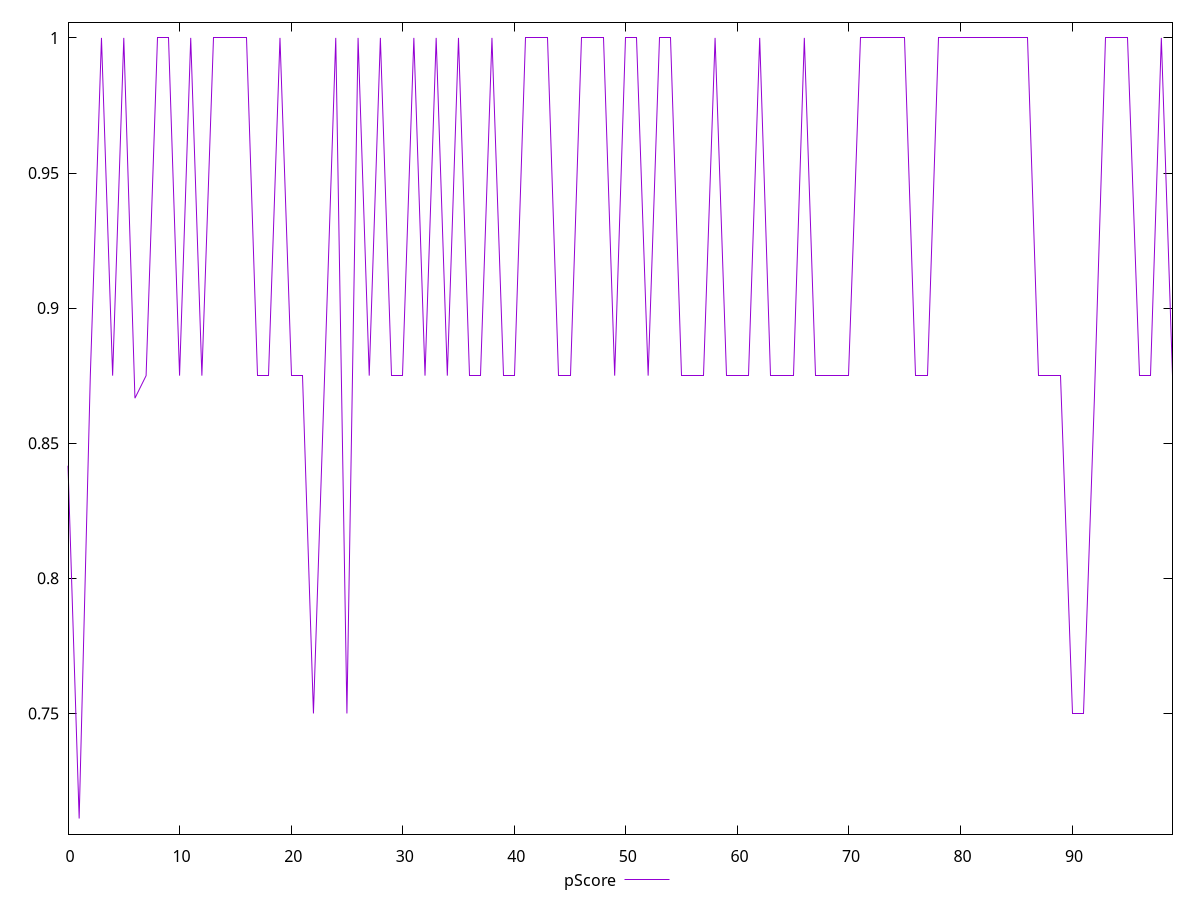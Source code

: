 reset

$pScore <<EOF
0 0.8416666666666667
1 0.7111111111111111
2 0.875
3 1
4 0.875
5 1
6 0.8666666666666667
7 0.875
8 1
9 1
10 0.875
11 1
12 0.875
13 1
14 1
15 1
16 1
17 0.875
18 0.875
19 1
20 0.875
21 0.875
22 0.75
23 0.875
24 1
25 0.75
26 1
27 0.875
28 1
29 0.875
30 0.875
31 1
32 0.875
33 1
34 0.875
35 1
36 0.875
37 0.875
38 1
39 0.875
40 0.875
41 1
42 1
43 1
44 0.875
45 0.875
46 1
47 1
48 1
49 0.875
50 1
51 1
52 0.875
53 1
54 1
55 0.875
56 0.875
57 0.875
58 1
59 0.875
60 0.875
61 0.875
62 1
63 0.875
64 0.875
65 0.875
66 1
67 0.875
68 0.875
69 0.875
70 0.875
71 1
72 1
73 1
74 1
75 1
76 0.875
77 0.875
78 1
79 1
80 1
81 1
82 1
83 1
84 1
85 1
86 1
87 0.875
88 0.875
89 0.875
90 0.75
91 0.75
92 0.8666666666666667
93 1
94 1
95 1
96 0.875
97 0.875
98 1
99 0.875
EOF

set key outside below
set xrange [0:99]
set yrange [0.7053333333333334:1.0057777777777779]
set trange [0.7053333333333334:1.0057777777777779]
set terminal svg size 640, 500 enhanced background rgb 'white'
set output "report_00019_2021-02-10T18-14-37.922Z//uses-http2/samples/pages+cached/pScore/values.svg"

plot $pScore title "pScore" with line

reset
